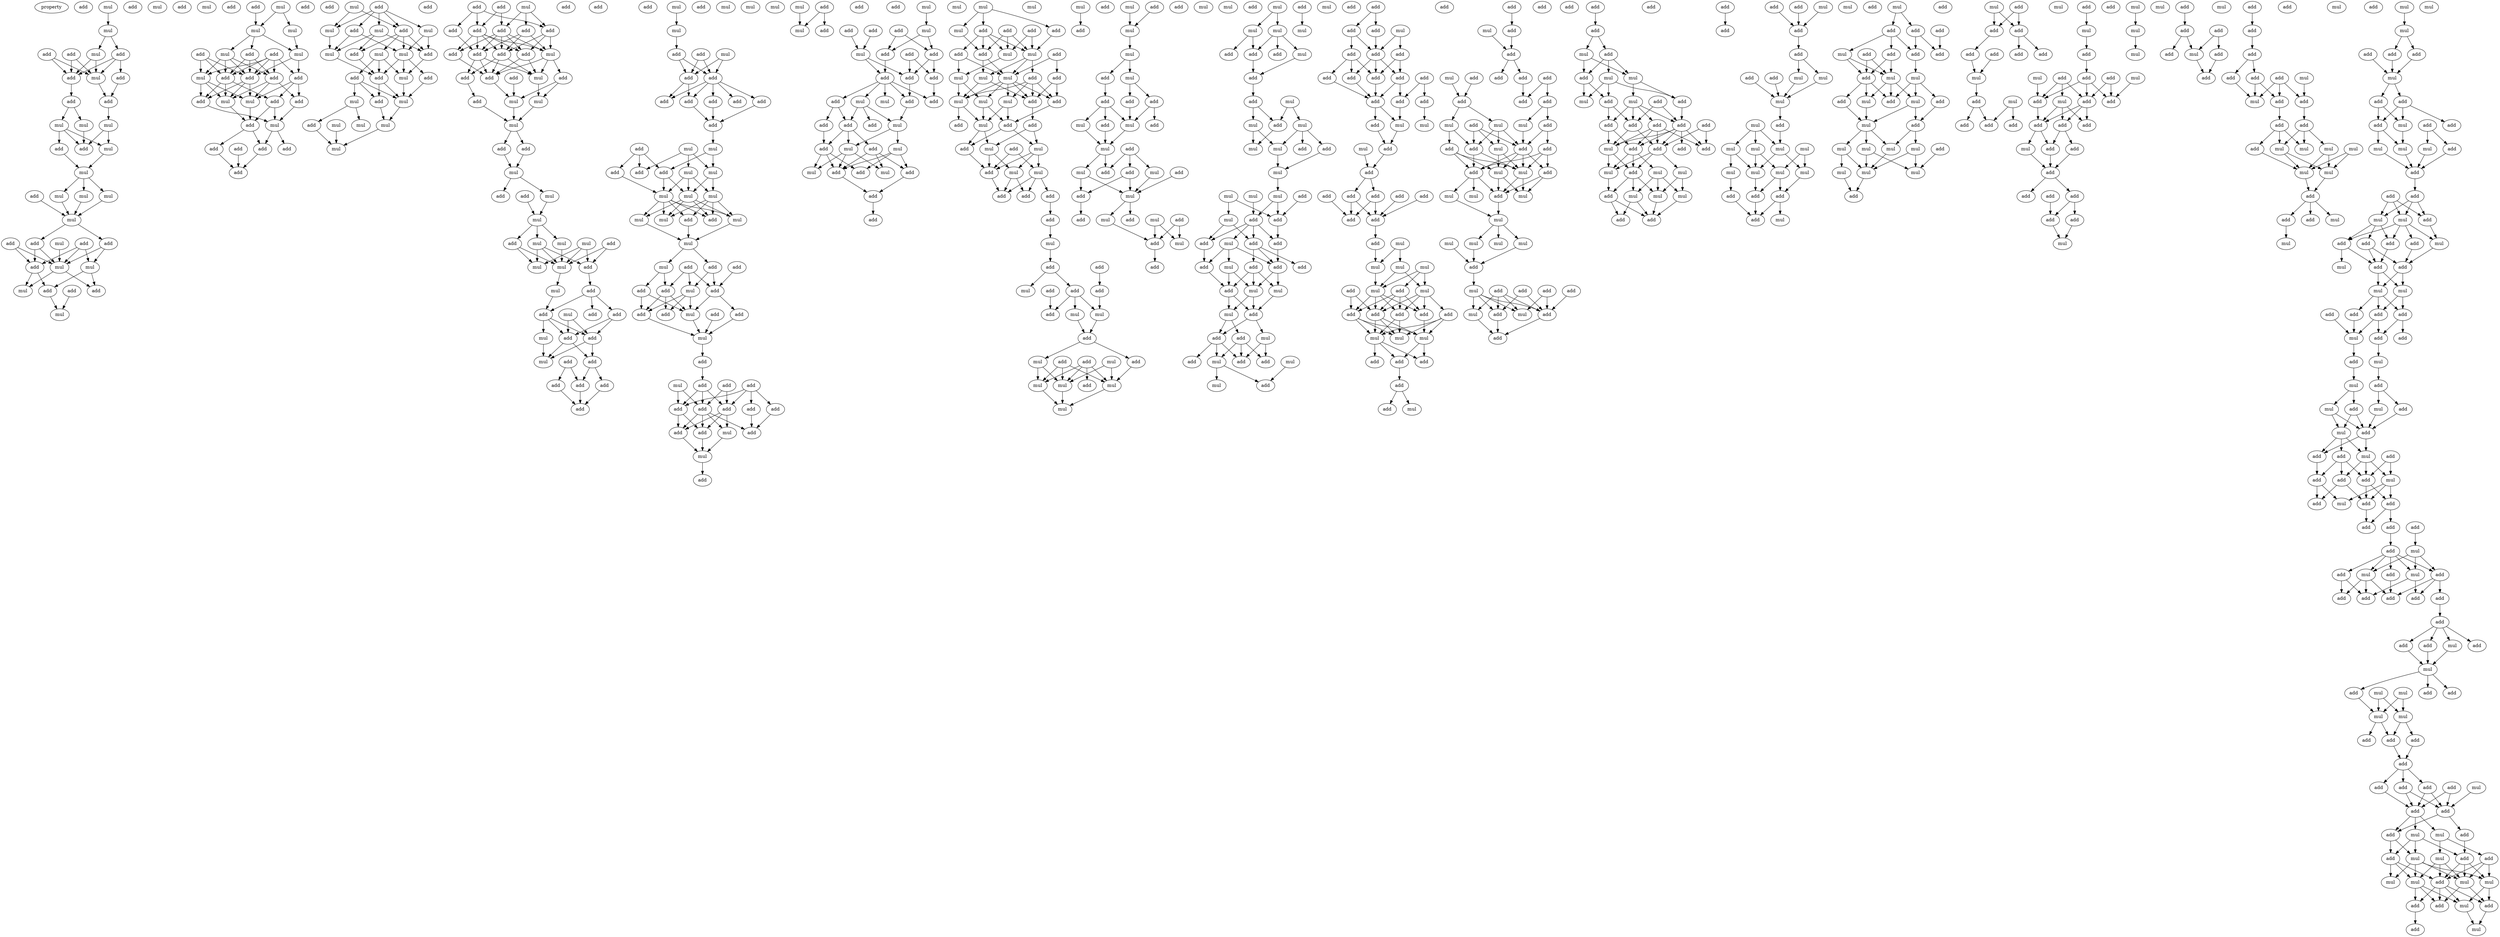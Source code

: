 digraph {
    node [fontcolor=black]
    property [mul=2,lf=1.5]
    0 [ label = add ];
    1 [ label = mul ];
    2 [ label = add ];
    3 [ label = mul ];
    4 [ label = mul ];
    5 [ label = add ];
    6 [ label = add ];
    7 [ label = add ];
    8 [ label = mul ];
    9 [ label = add ];
    10 [ label = mul ];
    11 [ label = add ];
    12 [ label = add ];
    13 [ label = add ];
    14 [ label = add ];
    15 [ label = mul ];
    16 [ label = mul ];
    17 [ label = mul ];
    18 [ label = mul ];
    19 [ label = mul ];
    20 [ label = add ];
    21 [ label = add ];
    22 [ label = add ];
    23 [ label = mul ];
    24 [ label = add ];
    25 [ label = mul ];
    26 [ label = mul ];
    27 [ label = mul ];
    28 [ label = mul ];
    29 [ label = add ];
    30 [ label = mul ];
    31 [ label = add ];
    32 [ label = add ];
    33 [ label = add ];
    34 [ label = add ];
    35 [ label = mul ];
    36 [ label = mul ];
    37 [ label = add ];
    38 [ label = add ];
    39 [ label = mul ];
    40 [ label = add ];
    41 [ label = mul ];
    42 [ label = mul ];
    43 [ label = add ];
    44 [ label = mul ];
    45 [ label = mul ];
    46 [ label = add ];
    47 [ label = add ];
    48 [ label = add ];
    49 [ label = mul ];
    50 [ label = add ];
    51 [ label = mul ];
    52 [ label = add ];
    53 [ label = mul ];
    54 [ label = add ];
    55 [ label = add ];
    56 [ label = add ];
    57 [ label = add ];
    58 [ label = mul ];
    59 [ label = add ];
    60 [ label = mul ];
    61 [ label = add ];
    62 [ label = add ];
    63 [ label = mul ];
    64 [ label = add ];
    65 [ label = add ];
    66 [ label = add ];
    67 [ label = add ];
    68 [ label = add ];
    69 [ label = add ];
    70 [ label = mul ];
    71 [ label = add ];
    72 [ label = mul ];
    73 [ label = add ];
    74 [ label = mul ];
    75 [ label = mul ];
    76 [ label = add ];
    77 [ label = mul ];
    78 [ label = mul ];
    79 [ label = add ];
    80 [ label = add ];
    81 [ label = mul ];
    82 [ label = add ];
    83 [ label = add ];
    84 [ label = mul ];
    85 [ label = add ];
    86 [ label = add ];
    87 [ label = mul ];
    88 [ label = mul ];
    89 [ label = add ];
    90 [ label = mul ];
    91 [ label = mul ];
    92 [ label = mul ];
    93 [ label = mul ];
    94 [ label = add ];
    95 [ label = add ];
    96 [ label = add ];
    97 [ label = mul ];
    98 [ label = add ];
    99 [ label = add ];
    100 [ label = add ];
    101 [ label = add ];
    102 [ label = add ];
    103 [ label = add ];
    104 [ label = add ];
    105 [ label = mul ];
    106 [ label = add ];
    107 [ label = add ];
    108 [ label = add ];
    109 [ label = mul ];
    110 [ label = add ];
    111 [ label = add ];
    112 [ label = add ];
    113 [ label = mul ];
    114 [ label = add ];
    115 [ label = mul ];
    116 [ label = mul ];
    117 [ label = add ];
    118 [ label = add ];
    119 [ label = mul ];
    120 [ label = add ];
    121 [ label = add ];
    122 [ label = add ];
    123 [ label = add ];
    124 [ label = mul ];
    125 [ label = mul ];
    126 [ label = mul ];
    127 [ label = mul ];
    128 [ label = add ];
    129 [ label = mul ];
    130 [ label = add ];
    131 [ label = add ];
    132 [ label = mul ];
    133 [ label = add ];
    134 [ label = mul ];
    135 [ label = mul ];
    136 [ label = add ];
    137 [ label = add ];
    138 [ label = add ];
    139 [ label = mul ];
    140 [ label = add ];
    141 [ label = add ];
    142 [ label = add ];
    143 [ label = mul ];
    144 [ label = mul ];
    145 [ label = add ];
    146 [ label = add ];
    147 [ label = add ];
    148 [ label = add ];
    149 [ label = add ];
    150 [ label = mul ];
    151 [ label = add ];
    152 [ label = mul ];
    153 [ label = add ];
    154 [ label = add ];
    155 [ label = mul ];
    156 [ label = add ];
    157 [ label = add ];
    158 [ label = add ];
    159 [ label = add ];
    160 [ label = add ];
    161 [ label = add ];
    162 [ label = add ];
    163 [ label = add ];
    164 [ label = mul ];
    165 [ label = add ];
    166 [ label = add ];
    167 [ label = mul ];
    168 [ label = add ];
    169 [ label = mul ];
    170 [ label = mul ];
    171 [ label = add ];
    172 [ label = add ];
    173 [ label = mul ];
    174 [ label = mul ];
    175 [ label = mul ];
    176 [ label = mul ];
    177 [ label = add ];
    178 [ label = mul ];
    179 [ label = add ];
    180 [ label = mul ];
    181 [ label = mul ];
    182 [ label = add ];
    183 [ label = mul ];
    184 [ label = mul ];
    185 [ label = add ];
    186 [ label = add ];
    187 [ label = add ];
    188 [ label = mul ];
    189 [ label = add ];
    190 [ label = add ];
    191 [ label = add ];
    192 [ label = add ];
    193 [ label = mul ];
    194 [ label = add ];
    195 [ label = add ];
    196 [ label = mul ];
    197 [ label = add ];
    198 [ label = mul ];
    199 [ label = add ];
    200 [ label = add ];
    201 [ label = add ];
    202 [ label = add ];
    203 [ label = add ];
    204 [ label = add ];
    205 [ label = add ];
    206 [ label = add ];
    207 [ label = add ];
    208 [ label = add ];
    209 [ label = mul ];
    210 [ label = mul ];
    211 [ label = add ];
    212 [ label = mul ];
    213 [ label = add ];
    214 [ label = mul ];
    215 [ label = mul ];
    216 [ label = add ];
    217 [ label = add ];
    218 [ label = add ];
    219 [ label = mul ];
    220 [ label = add ];
    221 [ label = mul ];
    222 [ label = add ];
    223 [ label = add ];
    224 [ label = mul ];
    225 [ label = add ];
    226 [ label = add ];
    227 [ label = mul ];
    228 [ label = add ];
    229 [ label = add ];
    230 [ label = add ];
    231 [ label = add ];
    232 [ label = add ];
    233 [ label = mul ];
    234 [ label = add ];
    235 [ label = add ];
    236 [ label = add ];
    237 [ label = mul ];
    238 [ label = add ];
    239 [ label = add ];
    240 [ label = mul ];
    241 [ label = add ];
    242 [ label = mul ];
    243 [ label = add ];
    244 [ label = add ];
    245 [ label = mul ];
    246 [ label = add ];
    247 [ label = mul ];
    248 [ label = add ];
    249 [ label = add ];
    250 [ label = mul ];
    251 [ label = add ];
    252 [ label = add ];
    253 [ label = mul ];
    254 [ label = mul ];
    255 [ label = add ];
    256 [ label = mul ];
    257 [ label = add ];
    258 [ label = add ];
    259 [ label = add ];
    260 [ label = mul ];
    261 [ label = mul ];
    262 [ label = add ];
    263 [ label = add ];
    264 [ label = add ];
    265 [ label = mul ];
    266 [ label = add ];
    267 [ label = mul ];
    268 [ label = mul ];
    269 [ label = add ];
    270 [ label = add ];
    271 [ label = mul ];
    272 [ label = mul ];
    273 [ label = mul ];
    274 [ label = add ];
    275 [ label = add ];
    276 [ label = add ];
    277 [ label = add ];
    278 [ label = mul ];
    279 [ label = mul ];
    280 [ label = mul ];
    281 [ label = add ];
    282 [ label = add ];
    283 [ label = mul ];
    284 [ label = mul ];
    285 [ label = add ];
    286 [ label = add ];
    287 [ label = mul ];
    288 [ label = add ];
    289 [ label = add ];
    290 [ label = add ];
    291 [ label = mul ];
    292 [ label = add ];
    293 [ label = add ];
    294 [ label = add ];
    295 [ label = add ];
    296 [ label = mul ];
    297 [ label = add ];
    298 [ label = add ];
    299 [ label = mul ];
    300 [ label = mul ];
    301 [ label = add ];
    302 [ label = add ];
    303 [ label = add ];
    304 [ label = add ];
    305 [ label = mul ];
    306 [ label = mul ];
    307 [ label = mul ];
    308 [ label = add ];
    309 [ label = mul ];
    310 [ label = mul ];
    311 [ label = mul ];
    312 [ label = mul ];
    313 [ label = add ];
    314 [ label = mul ];
    315 [ label = add ];
    316 [ label = add ];
    317 [ label = add ];
    318 [ label = mul ];
    319 [ label = mul ];
    320 [ label = mul ];
    321 [ label = add ];
    322 [ label = mul ];
    323 [ label = add ];
    324 [ label = add ];
    325 [ label = add ];
    326 [ label = add ];
    327 [ label = mul ];
    328 [ label = mul ];
    329 [ label = add ];
    330 [ label = add ];
    331 [ label = mul ];
    332 [ label = add ];
    333 [ label = mul ];
    334 [ label = mul ];
    335 [ label = add ];
    336 [ label = add ];
    337 [ label = add ];
    338 [ label = mul ];
    339 [ label = add ];
    340 [ label = add ];
    341 [ label = add ];
    342 [ label = mul ];
    343 [ label = mul ];
    344 [ label = mul ];
    345 [ label = add ];
    346 [ label = add ];
    347 [ label = mul ];
    348 [ label = add ];
    349 [ label = mul ];
    350 [ label = add ];
    351 [ label = mul ];
    352 [ label = mul ];
    353 [ label = mul ];
    354 [ label = add ];
    355 [ label = add ];
    356 [ label = mul ];
    357 [ label = mul ];
    358 [ label = add ];
    359 [ label = add ];
    360 [ label = add ];
    361 [ label = mul ];
    362 [ label = add ];
    363 [ label = mul ];
    364 [ label = mul ];
    365 [ label = add ];
    366 [ label = mul ];
    367 [ label = mul ];
    368 [ label = add ];
    369 [ label = mul ];
    370 [ label = mul ];
    371 [ label = mul ];
    372 [ label = add ];
    373 [ label = add ];
    374 [ label = mul ];
    375 [ label = add ];
    376 [ label = add ];
    377 [ label = mul ];
    378 [ label = add ];
    379 [ label = mul ];
    380 [ label = add ];
    381 [ label = add ];
    382 [ label = add ];
    383 [ label = add ];
    384 [ label = add ];
    385 [ label = mul ];
    386 [ label = add ];
    387 [ label = mul ];
    388 [ label = mul ];
    389 [ label = add ];
    390 [ label = add ];
    391 [ label = mul ];
    392 [ label = mul ];
    393 [ label = add ];
    394 [ label = add ];
    395 [ label = mul ];
    396 [ label = add ];
    397 [ label = add ];
    398 [ label = add ];
    399 [ label = mul ];
    400 [ label = add ];
    401 [ label = mul ];
    402 [ label = add ];
    403 [ label = add ];
    404 [ label = add ];
    405 [ label = mul ];
    406 [ label = add ];
    407 [ label = add ];
    408 [ label = add ];
    409 [ label = add ];
    410 [ label = add ];
    411 [ label = add ];
    412 [ label = add ];
    413 [ label = add ];
    414 [ label = add ];
    415 [ label = add ];
    416 [ label = add ];
    417 [ label = mul ];
    418 [ label = add ];
    419 [ label = mul ];
    420 [ label = mul ];
    421 [ label = add ];
    422 [ label = add ];
    423 [ label = add ];
    424 [ label = add ];
    425 [ label = add ];
    426 [ label = add ];
    427 [ label = add ];
    428 [ label = add ];
    429 [ label = add ];
    430 [ label = add ];
    431 [ label = add ];
    432 [ label = mul ];
    433 [ label = mul ];
    434 [ label = mul ];
    435 [ label = mul ];
    436 [ label = mul ];
    437 [ label = mul ];
    438 [ label = add ];
    439 [ label = add ];
    440 [ label = add ];
    441 [ label = add ];
    442 [ label = add ];
    443 [ label = add ];
    444 [ label = add ];
    445 [ label = mul ];
    446 [ label = mul ];
    447 [ label = mul ];
    448 [ label = add ];
    449 [ label = add ];
    450 [ label = add ];
    451 [ label = add ];
    452 [ label = add ];
    453 [ label = mul ];
    454 [ label = add ];
    455 [ label = mul ];
    456 [ label = add ];
    457 [ label = add ];
    458 [ label = add ];
    459 [ label = add ];
    460 [ label = mul ];
    461 [ label = add ];
    462 [ label = add ];
    463 [ label = add ];
    464 [ label = add ];
    465 [ label = add ];
    466 [ label = add ];
    467 [ label = mul ];
    468 [ label = mul ];
    469 [ label = mul ];
    470 [ label = add ];
    471 [ label = add ];
    472 [ label = mul ];
    473 [ label = add ];
    474 [ label = add ];
    475 [ label = add ];
    476 [ label = add ];
    477 [ label = mul ];
    478 [ label = mul ];
    479 [ label = add ];
    480 [ label = add ];
    481 [ label = mul ];
    482 [ label = mul ];
    483 [ label = mul ];
    484 [ label = mul ];
    485 [ label = mul ];
    486 [ label = mul ];
    487 [ label = mul ];
    488 [ label = mul ];
    489 [ label = add ];
    490 [ label = add ];
    491 [ label = add ];
    492 [ label = add ];
    493 [ label = add ];
    494 [ label = mul ];
    495 [ label = mul ];
    496 [ label = mul ];
    497 [ label = add ];
    498 [ label = add ];
    499 [ label = add ];
    500 [ label = add ];
    501 [ label = add ];
    502 [ label = add ];
    503 [ label = add ];
    504 [ label = mul ];
    505 [ label = add ];
    506 [ label = add ];
    507 [ label = add ];
    508 [ label = mul ];
    509 [ label = mul ];
    510 [ label = mul ];
    511 [ label = add ];
    512 [ label = add ];
    513 [ label = add ];
    514 [ label = mul ];
    515 [ label = add ];
    516 [ label = add ];
    517 [ label = add ];
    518 [ label = add ];
    519 [ label = add ];
    520 [ label = add ];
    521 [ label = add ];
    522 [ label = mul ];
    523 [ label = add ];
    524 [ label = add ];
    525 [ label = mul ];
    526 [ label = mul ];
    527 [ label = add ];
    528 [ label = mul ];
    529 [ label = add ];
    530 [ label = mul ];
    531 [ label = mul ];
    532 [ label = mul ];
    533 [ label = add ];
    534 [ label = add ];
    535 [ label = add ];
    536 [ label = add ];
    537 [ label = add ];
    538 [ label = mul ];
    539 [ label = add ];
    540 [ label = mul ];
    541 [ label = add ];
    542 [ label = add ];
    543 [ label = add ];
    544 [ label = add ];
    545 [ label = mul ];
    546 [ label = mul ];
    547 [ label = mul ];
    548 [ label = add ];
    549 [ label = mul ];
    550 [ label = mul ];
    551 [ label = mul ];
    552 [ label = mul ];
    553 [ label = mul ];
    554 [ label = mul ];
    555 [ label = mul ];
    556 [ label = add ];
    557 [ label = mul ];
    558 [ label = mul ];
    559 [ label = add ];
    560 [ label = add ];
    561 [ label = add ];
    562 [ label = mul ];
    563 [ label = mul ];
    564 [ label = add ];
    565 [ label = add ];
    566 [ label = add ];
    567 [ label = add ];
    568 [ label = mul ];
    569 [ label = add ];
    570 [ label = add ];
    571 [ label = add ];
    572 [ label = add ];
    573 [ label = mul ];
    574 [ label = mul ];
    575 [ label = add ];
    576 [ label = mul ];
    577 [ label = mul ];
    578 [ label = add ];
    579 [ label = add ];
    580 [ label = add ];
    581 [ label = add ];
    582 [ label = mul ];
    583 [ label = mul ];
    584 [ label = mul ];
    585 [ label = mul ];
    586 [ label = add ];
    587 [ label = mul ];
    588 [ label = mul ];
    589 [ label = mul ];
    590 [ label = mul ];
    591 [ label = add ];
    592 [ label = add ];
    593 [ label = mul ];
    594 [ label = add ];
    595 [ label = add ];
    596 [ label = add ];
    597 [ label = mul ];
    598 [ label = add ];
    599 [ label = add ];
    600 [ label = add ];
    601 [ label = add ];
    602 [ label = mul ];
    603 [ label = mul ];
    604 [ label = add ];
    605 [ label = add ];
    606 [ label = add ];
    607 [ label = add ];
    608 [ label = add ];
    609 [ label = mul ];
    610 [ label = add ];
    611 [ label = add ];
    612 [ label = add ];
    613 [ label = mul ];
    614 [ label = mul ];
    615 [ label = add ];
    616 [ label = mul ];
    617 [ label = add ];
    618 [ label = add ];
    619 [ label = add ];
    620 [ label = add ];
    621 [ label = add ];
    622 [ label = add ];
    623 [ label = mul ];
    624 [ label = add ];
    625 [ label = add ];
    626 [ label = add ];
    627 [ label = add ];
    628 [ label = add ];
    629 [ label = mul ];
    630 [ label = add ];
    631 [ label = add ];
    632 [ label = add ];
    633 [ label = add ];
    634 [ label = mul ];
    635 [ label = mul ];
    636 [ label = mul ];
    637 [ label = mul ];
    638 [ label = add ];
    639 [ label = add ];
    640 [ label = add ];
    641 [ label = mul ];
    642 [ label = add ];
    643 [ label = add ];
    644 [ label = mul ];
    645 [ label = add ];
    646 [ label = add ];
    647 [ label = add ];
    648 [ label = add ];
    649 [ label = mul ];
    650 [ label = add ];
    651 [ label = mul ];
    652 [ label = add ];
    653 [ label = add ];
    654 [ label = add ];
    655 [ label = add ];
    656 [ label = add ];
    657 [ label = mul ];
    658 [ label = add ];
    659 [ label = add ];
    660 [ label = mul ];
    661 [ label = mul ];
    662 [ label = add ];
    663 [ label = mul ];
    664 [ label = mul ];
    665 [ label = mul ];
    666 [ label = mul ];
    667 [ label = add ];
    668 [ label = add ];
    669 [ label = add ];
    670 [ label = add ];
    671 [ label = mul ];
    672 [ label = mul ];
    673 [ label = mul ];
    674 [ label = mul ];
    675 [ label = add ];
    676 [ label = add ];
    677 [ label = add ];
    678 [ label = mul ];
    679 [ label = mul ];
    680 [ label = add ];
    681 [ label = add ];
    682 [ label = add ];
    683 [ label = add ];
    684 [ label = add ];
    685 [ label = mul ];
    686 [ label = mul ];
    687 [ label = add ];
    688 [ label = mul ];
    689 [ label = mul ];
    690 [ label = add ];
    691 [ label = add ];
    692 [ label = add ];
    693 [ label = mul ];
    694 [ label = mul ];
    695 [ label = add ];
    696 [ label = add ];
    697 [ label = add ];
    698 [ label = add ];
    699 [ label = add ];
    700 [ label = mul ];
    701 [ label = add ];
    702 [ label = mul ];
    703 [ label = add ];
    704 [ label = mul ];
    705 [ label = mul ];
    706 [ label = add ];
    707 [ label = add ];
    708 [ label = add ];
    709 [ label = add ];
    710 [ label = add ];
    711 [ label = add ];
    712 [ label = mul ];
    713 [ label = mul ];
    714 [ label = add ];
    715 [ label = add ];
    716 [ label = mul ];
    717 [ label = mul ];
    718 [ label = mul ];
    719 [ label = add ];
    720 [ label = add ];
    721 [ label = add ];
    722 [ label = mul ];
    723 [ label = add ];
    724 [ label = add ];
    725 [ label = add ];
    726 [ label = mul ];
    727 [ label = add ];
    728 [ label = mul ];
    729 [ label = add ];
    730 [ label = add ];
    731 [ label = add ];
    732 [ label = add ];
    733 [ label = add ];
    734 [ label = mul ];
    735 [ label = add ];
    736 [ label = add ];
    737 [ label = add ];
    738 [ label = mul ];
    739 [ label = add ];
    740 [ label = add ];
    741 [ label = add ];
    742 [ label = mul ];
    743 [ label = mul ];
    744 [ label = add ];
    745 [ label = add ];
    746 [ label = add ];
    747 [ label = add ];
    748 [ label = add ];
    749 [ label = add ];
    750 [ label = add ];
    751 [ label = add ];
    752 [ label = add ];
    753 [ label = mul ];
    754 [ label = add ];
    755 [ label = mul ];
    756 [ label = add ];
    757 [ label = mul ];
    758 [ label = add ];
    759 [ label = mul ];
    760 [ label = add ];
    761 [ label = mul ];
    762 [ label = mul ];
    763 [ label = add ];
    764 [ label = add ];
    765 [ label = add ];
    766 [ label = add ];
    767 [ label = mul ];
    768 [ label = add ];
    769 [ label = add ];
    770 [ label = add ];
    771 [ label = add ];
    772 [ label = add ];
    773 [ label = add ];
    774 [ label = add ];
    775 [ label = mul ];
    776 [ label = mul ];
    777 [ label = add ];
    778 [ label = add ];
    779 [ label = add ];
    780 [ label = add ];
    781 [ label = mul ];
    782 [ label = mul ];
    783 [ label = mul ];
    784 [ label = mul ];
    785 [ label = add ];
    786 [ label = mul ];
    787 [ label = mul ];
    788 [ label = add ];
    789 [ label = add ];
    790 [ label = mul ];
    791 [ label = add ];
    792 [ label = add ];
    793 [ label = mul ];
    1 -> 4 [ name = 0 ];
    4 -> 7 [ name = 1 ];
    4 -> 8 [ name = 2 ];
    5 -> 10 [ name = 3 ];
    5 -> 11 [ name = 4 ];
    7 -> 10 [ name = 5 ];
    7 -> 11 [ name = 6 ];
    7 -> 12 [ name = 7 ];
    8 -> 10 [ name = 8 ];
    8 -> 11 [ name = 9 ];
    9 -> 10 [ name = 10 ];
    9 -> 11 [ name = 11 ];
    10 -> 14 [ name = 12 ];
    11 -> 13 [ name = 13 ];
    12 -> 14 [ name = 14 ];
    13 -> 15 [ name = 15 ];
    13 -> 17 [ name = 16 ];
    14 -> 16 [ name = 17 ];
    15 -> 22 [ name = 18 ];
    16 -> 19 [ name = 19 ];
    16 -> 22 [ name = 20 ];
    17 -> 19 [ name = 21 ];
    17 -> 21 [ name = 22 ];
    17 -> 22 [ name = 23 ];
    19 -> 23 [ name = 24 ];
    21 -> 23 [ name = 25 ];
    23 -> 25 [ name = 26 ];
    23 -> 26 [ name = 27 ];
    23 -> 27 [ name = 28 ];
    24 -> 28 [ name = 29 ];
    25 -> 28 [ name = 30 ];
    26 -> 28 [ name = 31 ];
    27 -> 28 [ name = 32 ];
    28 -> 32 [ name = 33 ];
    28 -> 33 [ name = 34 ];
    29 -> 34 [ name = 35 ];
    29 -> 35 [ name = 36 ];
    29 -> 36 [ name = 37 ];
    30 -> 36 [ name = 38 ];
    31 -> 34 [ name = 39 ];
    31 -> 36 [ name = 40 ];
    32 -> 35 [ name = 41 ];
    32 -> 36 [ name = 42 ];
    33 -> 34 [ name = 43 ];
    33 -> 36 [ name = 44 ];
    34 -> 39 [ name = 45 ];
    34 -> 40 [ name = 46 ];
    35 -> 38 [ name = 47 ];
    35 -> 40 [ name = 48 ];
    36 -> 38 [ name = 49 ];
    36 -> 39 [ name = 50 ];
    37 -> 41 [ name = 51 ];
    40 -> 41 [ name = 52 ];
    42 -> 44 [ name = 53 ];
    42 -> 45 [ name = 54 ];
    43 -> 45 [ name = 55 ];
    44 -> 49 [ name = 56 ];
    45 -> 47 [ name = 57 ];
    45 -> 49 [ name = 58 ];
    45 -> 51 [ name = 59 ];
    47 -> 52 [ name = 60 ];
    47 -> 54 [ name = 61 ];
    47 -> 56 [ name = 62 ];
    48 -> 53 [ name = 63 ];
    48 -> 54 [ name = 64 ];
    48 -> 56 [ name = 65 ];
    49 -> 55 [ name = 66 ];
    49 -> 56 [ name = 67 ];
    50 -> 52 [ name = 68 ];
    50 -> 53 [ name = 69 ];
    50 -> 54 [ name = 70 ];
    50 -> 55 [ name = 71 ];
    50 -> 56 [ name = 72 ];
    51 -> 52 [ name = 73 ];
    51 -> 53 [ name = 74 ];
    51 -> 54 [ name = 75 ];
    51 -> 56 [ name = 76 ];
    52 -> 58 [ name = 77 ];
    52 -> 60 [ name = 78 ];
    52 -> 61 [ name = 79 ];
    53 -> 58 [ name = 80 ];
    53 -> 59 [ name = 81 ];
    53 -> 60 [ name = 82 ];
    54 -> 57 [ name = 83 ];
    54 -> 59 [ name = 84 ];
    54 -> 60 [ name = 85 ];
    55 -> 57 [ name = 86 ];
    55 -> 58 [ name = 87 ];
    55 -> 61 [ name = 88 ];
    56 -> 58 [ name = 89 ];
    56 -> 59 [ name = 90 ];
    56 -> 60 [ name = 91 ];
    57 -> 62 [ name = 92 ];
    57 -> 63 [ name = 93 ];
    58 -> 62 [ name = 94 ];
    59 -> 63 [ name = 95 ];
    60 -> 62 [ name = 96 ];
    61 -> 63 [ name = 97 ];
    62 -> 65 [ name = 98 ];
    62 -> 67 [ name = 99 ];
    63 -> 67 [ name = 100 ];
    63 -> 68 [ name = 101 ];
    65 -> 69 [ name = 102 ];
    66 -> 69 [ name = 103 ];
    67 -> 69 [ name = 104 ];
    70 -> 72 [ name = 105 ];
    70 -> 76 [ name = 106 ];
    71 -> 72 [ name = 107 ];
    71 -> 73 [ name = 108 ];
    71 -> 74 [ name = 109 ];
    71 -> 75 [ name = 110 ];
    71 -> 76 [ name = 111 ];
    72 -> 78 [ name = 112 ];
    73 -> 78 [ name = 113 ];
    73 -> 81 [ name = 114 ];
    74 -> 78 [ name = 115 ];
    74 -> 79 [ name = 116 ];
    74 -> 80 [ name = 117 ];
    75 -> 79 [ name = 118 ];
    75 -> 81 [ name = 119 ];
    76 -> 77 [ name = 120 ];
    76 -> 79 [ name = 121 ];
    76 -> 80 [ name = 122 ];
    76 -> 81 [ name = 123 ];
    77 -> 82 [ name = 124 ];
    77 -> 84 [ name = 125 ];
    77 -> 85 [ name = 126 ];
    78 -> 82 [ name = 127 ];
    79 -> 84 [ name = 128 ];
    80 -> 82 [ name = 129 ];
    81 -> 82 [ name = 130 ];
    81 -> 83 [ name = 131 ];
    81 -> 84 [ name = 132 ];
    82 -> 86 [ name = 133 ];
    82 -> 88 [ name = 134 ];
    83 -> 88 [ name = 135 ];
    84 -> 88 [ name = 136 ];
    85 -> 86 [ name = 137 ];
    85 -> 87 [ name = 138 ];
    85 -> 88 [ name = 139 ];
    86 -> 91 [ name = 140 ];
    87 -> 89 [ name = 141 ];
    87 -> 90 [ name = 142 ];
    88 -> 91 [ name = 143 ];
    89 -> 93 [ name = 144 ];
    91 -> 93 [ name = 145 ];
    92 -> 93 [ name = 146 ];
    95 -> 99 [ name = 147 ];
    95 -> 100 [ name = 148 ];
    95 -> 101 [ name = 149 ];
    96 -> 98 [ name = 150 ];
    96 -> 100 [ name = 151 ];
    97 -> 98 [ name = 152 ];
    97 -> 99 [ name = 153 ];
    97 -> 102 [ name = 154 ];
    98 -> 103 [ name = 155 ];
    98 -> 104 [ name = 156 ];
    98 -> 105 [ name = 157 ];
    98 -> 106 [ name = 158 ];
    98 -> 107 [ name = 159 ];
    99 -> 105 [ name = 160 ];
    99 -> 106 [ name = 161 ];
    99 -> 107 [ name = 162 ];
    100 -> 103 [ name = 163 ];
    100 -> 104 [ name = 164 ];
    100 -> 105 [ name = 165 ];
    100 -> 106 [ name = 166 ];
    100 -> 107 [ name = 167 ];
    101 -> 104 [ name = 168 ];
    102 -> 104 [ name = 169 ];
    102 -> 105 [ name = 170 ];
    102 -> 107 [ name = 171 ];
    103 -> 108 [ name = 172 ];
    104 -> 108 [ name = 173 ];
    104 -> 109 [ name = 174 ];
    104 -> 112 [ name = 175 ];
    105 -> 108 [ name = 176 ];
    105 -> 109 [ name = 177 ];
    105 -> 110 [ name = 178 ];
    106 -> 108 [ name = 179 ];
    106 -> 109 [ name = 180 ];
    107 -> 108 [ name = 181 ];
    107 -> 109 [ name = 182 ];
    107 -> 112 [ name = 183 ];
    108 -> 115 [ name = 184 ];
    109 -> 113 [ name = 185 ];
    110 -> 113 [ name = 186 ];
    110 -> 115 [ name = 187 ];
    111 -> 115 [ name = 188 ];
    112 -> 114 [ name = 189 ];
    113 -> 116 [ name = 190 ];
    114 -> 116 [ name = 191 ];
    115 -> 116 [ name = 192 ];
    116 -> 117 [ name = 193 ];
    116 -> 118 [ name = 194 ];
    117 -> 119 [ name = 195 ];
    118 -> 119 [ name = 196 ];
    119 -> 122 [ name = 197 ];
    119 -> 124 [ name = 198 ];
    123 -> 125 [ name = 199 ];
    124 -> 125 [ name = 200 ];
    125 -> 126 [ name = 201 ];
    125 -> 129 [ name = 202 ];
    125 -> 130 [ name = 203 ];
    126 -> 132 [ name = 204 ];
    126 -> 133 [ name = 205 ];
    126 -> 134 [ name = 206 ];
    127 -> 132 [ name = 207 ];
    127 -> 133 [ name = 208 ];
    127 -> 134 [ name = 209 ];
    128 -> 133 [ name = 210 ];
    128 -> 134 [ name = 211 ];
    129 -> 134 [ name = 212 ];
    130 -> 132 [ name = 213 ];
    130 -> 134 [ name = 214 ];
    133 -> 136 [ name = 215 ];
    134 -> 135 [ name = 216 ];
    135 -> 140 [ name = 217 ];
    136 -> 137 [ name = 218 ];
    136 -> 138 [ name = 219 ];
    136 -> 140 [ name = 220 ];
    138 -> 141 [ name = 221 ];
    138 -> 142 [ name = 222 ];
    139 -> 141 [ name = 223 ];
    139 -> 142 [ name = 224 ];
    140 -> 141 [ name = 225 ];
    140 -> 142 [ name = 226 ];
    140 -> 143 [ name = 227 ];
    141 -> 144 [ name = 228 ];
    141 -> 145 [ name = 229 ];
    142 -> 144 [ name = 230 ];
    142 -> 145 [ name = 231 ];
    143 -> 144 [ name = 232 ];
    145 -> 148 [ name = 233 ];
    145 -> 149 [ name = 234 ];
    146 -> 147 [ name = 235 ];
    146 -> 149 [ name = 236 ];
    147 -> 151 [ name = 237 ];
    148 -> 151 [ name = 238 ];
    149 -> 151 [ name = 239 ];
    150 -> 152 [ name = 240 ];
    152 -> 153 [ name = 241 ];
    153 -> 156 [ name = 242 ];
    153 -> 157 [ name = 243 ];
    154 -> 156 [ name = 244 ];
    154 -> 157 [ name = 245 ];
    155 -> 156 [ name = 246 ];
    155 -> 157 [ name = 247 ];
    156 -> 158 [ name = 248 ];
    156 -> 159 [ name = 249 ];
    156 -> 160 [ name = 250 ];
    156 -> 161 [ name = 251 ];
    156 -> 162 [ name = 252 ];
    157 -> 158 [ name = 253 ];
    157 -> 161 [ name = 254 ];
    159 -> 163 [ name = 255 ];
    160 -> 163 [ name = 256 ];
    161 -> 163 [ name = 257 ];
    163 -> 164 [ name = 258 ];
    164 -> 170 [ name = 259 ];
    164 -> 172 [ name = 260 ];
    166 -> 168 [ name = 261 ];
    166 -> 171 [ name = 262 ];
    166 -> 172 [ name = 263 ];
    167 -> 169 [ name = 264 ];
    167 -> 170 [ name = 265 ];
    167 -> 171 [ name = 266 ];
    168 -> 174 [ name = 267 ];
    169 -> 173 [ name = 268 ];
    169 -> 174 [ name = 269 ];
    169 -> 175 [ name = 270 ];
    170 -> 173 [ name = 271 ];
    170 -> 175 [ name = 272 ];
    172 -> 173 [ name = 273 ];
    172 -> 174 [ name = 274 ];
    173 -> 176 [ name = 275 ];
    173 -> 177 [ name = 276 ];
    173 -> 178 [ name = 277 ];
    173 -> 180 [ name = 278 ];
    174 -> 176 [ name = 279 ];
    174 -> 177 [ name = 280 ];
    174 -> 178 [ name = 281 ];
    174 -> 179 [ name = 282 ];
    174 -> 180 [ name = 283 ];
    175 -> 177 [ name = 284 ];
    175 -> 178 [ name = 285 ];
    175 -> 179 [ name = 286 ];
    175 -> 180 [ name = 287 ];
    176 -> 181 [ name = 288 ];
    178 -> 181 [ name = 289 ];
    179 -> 181 [ name = 290 ];
    181 -> 183 [ name = 291 ];
    181 -> 185 [ name = 292 ];
    182 -> 190 [ name = 293 ];
    183 -> 187 [ name = 294 ];
    183 -> 189 [ name = 295 ];
    185 -> 188 [ name = 296 ];
    185 -> 190 [ name = 297 ];
    186 -> 187 [ name = 298 ];
    186 -> 188 [ name = 299 ];
    186 -> 190 [ name = 300 ];
    187 -> 191 [ name = 301 ];
    187 -> 192 [ name = 302 ];
    187 -> 193 [ name = 303 ];
    188 -> 191 [ name = 304 ];
    188 -> 192 [ name = 305 ];
    188 -> 193 [ name = 306 ];
    189 -> 191 [ name = 307 ];
    189 -> 193 [ name = 308 ];
    190 -> 193 [ name = 309 ];
    190 -> 195 [ name = 310 ];
    191 -> 196 [ name = 311 ];
    193 -> 196 [ name = 312 ];
    194 -> 196 [ name = 313 ];
    195 -> 196 [ name = 314 ];
    196 -> 197 [ name = 315 ];
    197 -> 201 [ name = 316 ];
    198 -> 202 [ name = 317 ];
    198 -> 205 [ name = 318 ];
    199 -> 202 [ name = 319 ];
    199 -> 203 [ name = 320 ];
    199 -> 204 [ name = 321 ];
    199 -> 206 [ name = 322 ];
    200 -> 205 [ name = 323 ];
    200 -> 206 [ name = 324 ];
    201 -> 202 [ name = 325 ];
    201 -> 205 [ name = 326 ];
    201 -> 206 [ name = 327 ];
    202 -> 207 [ name = 328 ];
    202 -> 208 [ name = 329 ];
    203 -> 211 [ name = 330 ];
    204 -> 211 [ name = 331 ];
    205 -> 207 [ name = 332 ];
    205 -> 208 [ name = 333 ];
    205 -> 210 [ name = 334 ];
    205 -> 211 [ name = 335 ];
    206 -> 207 [ name = 336 ];
    206 -> 208 [ name = 337 ];
    206 -> 210 [ name = 338 ];
    207 -> 212 [ name = 339 ];
    208 -> 212 [ name = 340 ];
    210 -> 212 [ name = 341 ];
    212 -> 213 [ name = 342 ];
    215 -> 219 [ name = 343 ];
    217 -> 219 [ name = 344 ];
    217 -> 220 [ name = 345 ];
    221 -> 224 [ name = 346 ];
    222 -> 227 [ name = 347 ];
    223 -> 228 [ name = 348 ];
    223 -> 229 [ name = 349 ];
    224 -> 228 [ name = 350 ];
    224 -> 229 [ name = 351 ];
    225 -> 227 [ name = 352 ];
    226 -> 230 [ name = 353 ];
    226 -> 232 [ name = 354 ];
    227 -> 230 [ name = 355 ];
    227 -> 231 [ name = 356 ];
    228 -> 231 [ name = 357 ];
    229 -> 230 [ name = 358 ];
    229 -> 232 [ name = 359 ];
    230 -> 236 [ name = 360 ];
    231 -> 233 [ name = 361 ];
    231 -> 234 [ name = 362 ];
    231 -> 235 [ name = 363 ];
    231 -> 236 [ name = 364 ];
    231 -> 237 [ name = 365 ];
    232 -> 235 [ name = 366 ];
    234 -> 238 [ name = 367 ];
    234 -> 239 [ name = 368 ];
    236 -> 240 [ name = 369 ];
    237 -> 239 [ name = 370 ];
    237 -> 240 [ name = 371 ];
    237 -> 241 [ name = 372 ];
    238 -> 244 [ name = 373 ];
    239 -> 242 [ name = 374 ];
    239 -> 243 [ name = 375 ];
    239 -> 244 [ name = 376 ];
    240 -> 242 [ name = 377 ];
    240 -> 245 [ name = 378 ];
    242 -> 247 [ name = 379 ];
    242 -> 248 [ name = 380 ];
    242 -> 250 [ name = 381 ];
    243 -> 247 [ name = 382 ];
    243 -> 248 [ name = 383 ];
    243 -> 249 [ name = 384 ];
    244 -> 246 [ name = 385 ];
    244 -> 248 [ name = 386 ];
    244 -> 250 [ name = 387 ];
    245 -> 246 [ name = 388 ];
    245 -> 248 [ name = 389 ];
    245 -> 249 [ name = 390 ];
    248 -> 251 [ name = 391 ];
    249 -> 251 [ name = 392 ];
    251 -> 252 [ name = 393 ];
    254 -> 256 [ name = 394 ];
    254 -> 257 [ name = 395 ];
    254 -> 259 [ name = 396 ];
    255 -> 260 [ name = 397 ];
    255 -> 261 [ name = 398 ];
    256 -> 262 [ name = 399 ];
    257 -> 260 [ name = 400 ];
    257 -> 261 [ name = 401 ];
    257 -> 262 [ name = 402 ];
    257 -> 263 [ name = 403 ];
    258 -> 260 [ name = 404 ];
    258 -> 261 [ name = 405 ];
    258 -> 262 [ name = 406 ];
    259 -> 261 [ name = 407 ];
    260 -> 265 [ name = 408 ];
    261 -> 267 [ name = 409 ];
    261 -> 268 [ name = 410 ];
    261 -> 269 [ name = 411 ];
    262 -> 267 [ name = 412 ];
    262 -> 268 [ name = 413 ];
    263 -> 265 [ name = 414 ];
    263 -> 268 [ name = 415 ];
    264 -> 266 [ name = 416 ];
    264 -> 268 [ name = 417 ];
    265 -> 272 [ name = 418 ];
    265 -> 273 [ name = 419 ];
    266 -> 270 [ name = 420 ];
    266 -> 274 [ name = 421 ];
    267 -> 270 [ name = 422 ];
    267 -> 273 [ name = 423 ];
    268 -> 270 [ name = 424 ];
    268 -> 271 [ name = 425 ];
    268 -> 272 [ name = 426 ];
    268 -> 273 [ name = 427 ];
    268 -> 274 [ name = 428 ];
    269 -> 270 [ name = 429 ];
    269 -> 271 [ name = 430 ];
    269 -> 273 [ name = 431 ];
    269 -> 274 [ name = 432 ];
    270 -> 275 [ name = 433 ];
    271 -> 277 [ name = 434 ];
    271 -> 278 [ name = 435 ];
    272 -> 277 [ name = 436 ];
    272 -> 278 [ name = 437 ];
    273 -> 276 [ name = 438 ];
    273 -> 278 [ name = 439 ];
    274 -> 277 [ name = 440 ];
    275 -> 279 [ name = 441 ];
    275 -> 280 [ name = 442 ];
    277 -> 280 [ name = 443 ];
    277 -> 282 [ name = 444 ];
    278 -> 279 [ name = 445 ];
    278 -> 282 [ name = 446 ];
    279 -> 283 [ name = 447 ];
    279 -> 285 [ name = 448 ];
    280 -> 283 [ name = 449 ];
    280 -> 284 [ name = 450 ];
    280 -> 285 [ name = 451 ];
    281 -> 284 [ name = 452 ];
    281 -> 285 [ name = 453 ];
    282 -> 285 [ name = 454 ];
    283 -> 288 [ name = 455 ];
    283 -> 289 [ name = 456 ];
    284 -> 286 [ name = 457 ];
    284 -> 288 [ name = 458 ];
    284 -> 289 [ name = 459 ];
    285 -> 289 [ name = 460 ];
    286 -> 290 [ name = 461 ];
    290 -> 291 [ name = 462 ];
    291 -> 292 [ name = 463 ];
    292 -> 296 [ name = 464 ];
    292 -> 297 [ name = 465 ];
    293 -> 295 [ name = 466 ];
    294 -> 298 [ name = 467 ];
    295 -> 300 [ name = 468 ];
    297 -> 298 [ name = 469 ];
    297 -> 299 [ name = 470 ];
    297 -> 300 [ name = 471 ];
    299 -> 301 [ name = 472 ];
    300 -> 301 [ name = 473 ];
    301 -> 304 [ name = 474 ];
    301 -> 305 [ name = 475 ];
    302 -> 307 [ name = 476 ];
    302 -> 308 [ name = 477 ];
    302 -> 309 [ name = 478 ];
    302 -> 310 [ name = 479 ];
    303 -> 307 [ name = 480 ];
    303 -> 309 [ name = 481 ];
    303 -> 310 [ name = 482 ];
    304 -> 307 [ name = 483 ];
    305 -> 309 [ name = 484 ];
    305 -> 310 [ name = 485 ];
    306 -> 307 [ name = 486 ];
    306 -> 309 [ name = 487 ];
    307 -> 311 [ name = 488 ];
    309 -> 311 [ name = 489 ];
    310 -> 311 [ name = 490 ];
    312 -> 316 [ name = 491 ];
    314 -> 318 [ name = 492 ];
    317 -> 318 [ name = 493 ];
    318 -> 319 [ name = 494 ];
    319 -> 321 [ name = 495 ];
    319 -> 322 [ name = 496 ];
    321 -> 323 [ name = 497 ];
    322 -> 324 [ name = 498 ];
    322 -> 325 [ name = 499 ];
    323 -> 326 [ name = 500 ];
    323 -> 327 [ name = 501 ];
    323 -> 328 [ name = 502 ];
    324 -> 327 [ name = 503 ];
    325 -> 327 [ name = 504 ];
    325 -> 329 [ name = 505 ];
    326 -> 331 [ name = 506 ];
    327 -> 331 [ name = 507 ];
    328 -> 331 [ name = 508 ];
    330 -> 332 [ name = 509 ];
    330 -> 334 [ name = 510 ];
    330 -> 335 [ name = 511 ];
    331 -> 333 [ name = 512 ];
    331 -> 335 [ name = 513 ];
    332 -> 337 [ name = 514 ];
    332 -> 338 [ name = 515 ];
    333 -> 337 [ name = 516 ];
    333 -> 338 [ name = 517 ];
    334 -> 338 [ name = 518 ];
    336 -> 338 [ name = 519 ];
    337 -> 340 [ name = 520 ];
    338 -> 339 [ name = 521 ];
    338 -> 343 [ name = 522 ];
    341 -> 344 [ name = 523 ];
    341 -> 345 [ name = 524 ];
    342 -> 344 [ name = 525 ];
    342 -> 345 [ name = 526 ];
    343 -> 345 [ name = 527 ];
    345 -> 346 [ name = 528 ];
    349 -> 352 [ name = 529 ];
    349 -> 353 [ name = 530 ];
    350 -> 357 [ name = 531 ];
    352 -> 354 [ name = 532 ];
    352 -> 358 [ name = 533 ];
    353 -> 354 [ name = 534 ];
    353 -> 355 [ name = 535 ];
    353 -> 356 [ name = 536 ];
    354 -> 359 [ name = 537 ];
    356 -> 359 [ name = 538 ];
    359 -> 360 [ name = 539 ];
    360 -> 362 [ name = 540 ];
    360 -> 364 [ name = 541 ];
    361 -> 362 [ name = 542 ];
    361 -> 363 [ name = 543 ];
    362 -> 367 [ name = 544 ];
    363 -> 365 [ name = 545 ];
    363 -> 366 [ name = 546 ];
    363 -> 368 [ name = 547 ];
    364 -> 366 [ name = 548 ];
    364 -> 367 [ name = 549 ];
    366 -> 369 [ name = 550 ];
    368 -> 369 [ name = 551 ];
    369 -> 371 [ name = 552 ];
    370 -> 376 [ name = 553 ];
    370 -> 377 [ name = 554 ];
    371 -> 375 [ name = 555 ];
    371 -> 376 [ name = 556 ];
    373 -> 376 [ name = 557 ];
    374 -> 375 [ name = 558 ];
    375 -> 378 [ name = 559 ];
    375 -> 379 [ name = 560 ];
    375 -> 380 [ name = 561 ];
    375 -> 381 [ name = 562 ];
    376 -> 380 [ name = 563 ];
    377 -> 378 [ name = 564 ];
    377 -> 381 [ name = 565 ];
    378 -> 382 [ name = 566 ];
    379 -> 382 [ name = 567 ];
    379 -> 384 [ name = 568 ];
    379 -> 385 [ name = 569 ];
    380 -> 384 [ name = 570 ];
    381 -> 383 [ name = 571 ];
    381 -> 384 [ name = 572 ];
    381 -> 386 [ name = 573 ];
    382 -> 389 [ name = 574 ];
    384 -> 387 [ name = 575 ];
    384 -> 388 [ name = 576 ];
    385 -> 388 [ name = 577 ];
    385 -> 389 [ name = 578 ];
    386 -> 387 [ name = 579 ];
    386 -> 388 [ name = 580 ];
    386 -> 389 [ name = 581 ];
    387 -> 390 [ name = 582 ];
    388 -> 390 [ name = 583 ];
    388 -> 391 [ name = 584 ];
    389 -> 390 [ name = 585 ];
    389 -> 391 [ name = 586 ];
    390 -> 392 [ name = 587 ];
    390 -> 393 [ name = 588 ];
    391 -> 393 [ name = 589 ];
    391 -> 394 [ name = 590 ];
    392 -> 397 [ name = 591 ];
    392 -> 398 [ name = 592 ];
    393 -> 395 [ name = 593 ];
    393 -> 396 [ name = 594 ];
    393 -> 397 [ name = 595 ];
    394 -> 395 [ name = 596 ];
    394 -> 397 [ name = 597 ];
    394 -> 398 [ name = 598 ];
    395 -> 400 [ name = 599 ];
    395 -> 401 [ name = 600 ];
    399 -> 400 [ name = 601 ];
    402 -> 403 [ name = 602 ];
    402 -> 404 [ name = 603 ];
    403 -> 407 [ name = 604 ];
    404 -> 406 [ name = 605 ];
    404 -> 407 [ name = 606 ];
    405 -> 407 [ name = 607 ];
    405 -> 408 [ name = 608 ];
    406 -> 410 [ name = 609 ];
    406 -> 411 [ name = 610 ];
    406 -> 413 [ name = 611 ];
    407 -> 410 [ name = 612 ];
    407 -> 411 [ name = 613 ];
    407 -> 412 [ name = 614 ];
    408 -> 410 [ name = 615 ];
    408 -> 412 [ name = 616 ];
    409 -> 414 [ name = 617 ];
    409 -> 416 [ name = 618 ];
    410 -> 415 [ name = 619 ];
    411 -> 415 [ name = 620 ];
    412 -> 415 [ name = 621 ];
    412 -> 416 [ name = 622 ];
    413 -> 415 [ name = 623 ];
    414 -> 419 [ name = 624 ];
    415 -> 417 [ name = 625 ];
    415 -> 418 [ name = 626 ];
    416 -> 417 [ name = 627 ];
    417 -> 421 [ name = 628 ];
    418 -> 421 [ name = 629 ];
    420 -> 423 [ name = 630 ];
    421 -> 423 [ name = 631 ];
    423 -> 425 [ name = 632 ];
    423 -> 427 [ name = 633 ];
    424 -> 429 [ name = 634 ];
    425 -> 429 [ name = 635 ];
    425 -> 430 [ name = 636 ];
    426 -> 430 [ name = 637 ];
    427 -> 429 [ name = 638 ];
    427 -> 430 [ name = 639 ];
    428 -> 430 [ name = 640 ];
    430 -> 431 [ name = 641 ];
    431 -> 433 [ name = 642 ];
    432 -> 433 [ name = 643 ];
    432 -> 434 [ name = 644 ];
    433 -> 436 [ name = 645 ];
    434 -> 436 [ name = 646 ];
    434 -> 437 [ name = 647 ];
    435 -> 436 [ name = 648 ];
    435 -> 437 [ name = 649 ];
    435 -> 438 [ name = 650 ];
    436 -> 440 [ name = 651 ];
    436 -> 441 [ name = 652 ];
    436 -> 442 [ name = 653 ];
    436 -> 444 [ name = 654 ];
    437 -> 440 [ name = 655 ];
    437 -> 441 [ name = 656 ];
    437 -> 443 [ name = 657 ];
    437 -> 444 [ name = 658 ];
    438 -> 440 [ name = 659 ];
    438 -> 441 [ name = 660 ];
    438 -> 442 [ name = 661 ];
    438 -> 444 [ name = 662 ];
    439 -> 441 [ name = 663 ];
    439 -> 442 [ name = 664 ];
    440 -> 445 [ name = 665 ];
    440 -> 447 [ name = 666 ];
    441 -> 445 [ name = 667 ];
    441 -> 446 [ name = 668 ];
    441 -> 447 [ name = 669 ];
    442 -> 445 [ name = 670 ];
    442 -> 446 [ name = 671 ];
    442 -> 447 [ name = 672 ];
    443 -> 445 [ name = 673 ];
    443 -> 446 [ name = 674 ];
    443 -> 447 [ name = 675 ];
    444 -> 446 [ name = 676 ];
    446 -> 448 [ name = 677 ];
    446 -> 450 [ name = 678 ];
    447 -> 448 [ name = 679 ];
    447 -> 449 [ name = 680 ];
    447 -> 450 [ name = 681 ];
    450 -> 451 [ name = 682 ];
    451 -> 452 [ name = 683 ];
    451 -> 453 [ name = 684 ];
    454 -> 456 [ name = 685 ];
    455 -> 457 [ name = 686 ];
    456 -> 457 [ name = 687 ];
    457 -> 458 [ name = 688 ];
    457 -> 461 [ name = 689 ];
    458 -> 463 [ name = 690 ];
    459 -> 463 [ name = 691 ];
    459 -> 465 [ name = 692 ];
    460 -> 464 [ name = 693 ];
    462 -> 464 [ name = 694 ];
    464 -> 468 [ name = 695 ];
    464 -> 469 [ name = 696 ];
    465 -> 467 [ name = 697 ];
    465 -> 470 [ name = 698 ];
    466 -> 472 [ name = 699 ];
    466 -> 474 [ name = 700 ];
    466 -> 475 [ name = 701 ];
    467 -> 475 [ name = 702 ];
    468 -> 471 [ name = 703 ];
    468 -> 474 [ name = 704 ];
    469 -> 472 [ name = 705 ];
    469 -> 474 [ name = 706 ];
    469 -> 475 [ name = 707 ];
    470 -> 473 [ name = 708 ];
    470 -> 475 [ name = 709 ];
    471 -> 476 [ name = 710 ];
    471 -> 477 [ name = 711 ];
    471 -> 478 [ name = 712 ];
    472 -> 477 [ name = 713 ];
    472 -> 478 [ name = 714 ];
    473 -> 476 [ name = 715 ];
    473 -> 478 [ name = 716 ];
    473 -> 479 [ name = 717 ];
    474 -> 476 [ name = 718 ];
    474 -> 478 [ name = 719 ];
    475 -> 476 [ name = 720 ];
    475 -> 477 [ name = 721 ];
    475 -> 478 [ name = 722 ];
    475 -> 479 [ name = 723 ];
    476 -> 480 [ name = 724 ];
    476 -> 482 [ name = 725 ];
    476 -> 483 [ name = 726 ];
    477 -> 480 [ name = 727 ];
    477 -> 481 [ name = 728 ];
    478 -> 480 [ name = 729 ];
    478 -> 481 [ name = 730 ];
    479 -> 480 [ name = 731 ];
    479 -> 481 [ name = 732 ];
    480 -> 484 [ name = 733 ];
    482 -> 484 [ name = 734 ];
    484 -> 485 [ name = 735 ];
    484 -> 486 [ name = 736 ];
    484 -> 488 [ name = 737 ];
    486 -> 489 [ name = 738 ];
    487 -> 489 [ name = 739 ];
    488 -> 489 [ name = 740 ];
    489 -> 494 [ name = 741 ];
    490 -> 497 [ name = 742 ];
    490 -> 498 [ name = 743 ];
    491 -> 497 [ name = 744 ];
    492 -> 495 [ name = 745 ];
    492 -> 496 [ name = 746 ];
    492 -> 497 [ name = 747 ];
    492 -> 498 [ name = 748 ];
    493 -> 495 [ name = 749 ];
    493 -> 497 [ name = 750 ];
    494 -> 495 [ name = 751 ];
    494 -> 496 [ name = 752 ];
    494 -> 497 [ name = 753 ];
    494 -> 498 [ name = 754 ];
    496 -> 499 [ name = 755 ];
    497 -> 499 [ name = 756 ];
    498 -> 499 [ name = 757 ];
    502 -> 503 [ name = 758 ];
    503 -> 504 [ name = 759 ];
    503 -> 506 [ name = 760 ];
    504 -> 507 [ name = 761 ];
    504 -> 508 [ name = 762 ];
    506 -> 507 [ name = 763 ];
    506 -> 508 [ name = 764 ];
    506 -> 509 [ name = 765 ];
    507 -> 510 [ name = 766 ];
    507 -> 511 [ name = 767 ];
    508 -> 512 [ name = 768 ];
    508 -> 514 [ name = 769 ];
    509 -> 510 [ name = 770 ];
    509 -> 511 [ name = 771 ];
    509 -> 512 [ name = 772 ];
    511 -> 515 [ name = 773 ];
    511 -> 517 [ name = 774 ];
    512 -> 518 [ name = 775 ];
    513 -> 517 [ name = 776 ];
    513 -> 518 [ name = 777 ];
    514 -> 515 [ name = 778 ];
    514 -> 516 [ name = 779 ];
    514 -> 517 [ name = 780 ];
    514 -> 518 [ name = 781 ];
    515 -> 522 [ name = 782 ];
    515 -> 523 [ name = 783 ];
    516 -> 521 [ name = 784 ];
    516 -> 522 [ name = 785 ];
    516 -> 523 [ name = 786 ];
    516 -> 524 [ name = 787 ];
    517 -> 521 [ name = 788 ];
    517 -> 522 [ name = 789 ];
    518 -> 520 [ name = 790 ];
    518 -> 521 [ name = 791 ];
    518 -> 522 [ name = 792 ];
    518 -> 523 [ name = 793 ];
    518 -> 524 [ name = 794 ];
    519 -> 521 [ name = 795 ];
    519 -> 524 [ name = 796 ];
    521 -> 525 [ name = 797 ];
    521 -> 526 [ name = 798 ];
    521 -> 527 [ name = 799 ];
    522 -> 526 [ name = 800 ];
    522 -> 527 [ name = 801 ];
    523 -> 526 [ name = 802 ];
    523 -> 527 [ name = 803 ];
    523 -> 528 [ name = 804 ];
    525 -> 531 [ name = 805 ];
    525 -> 532 [ name = 806 ];
    526 -> 529 [ name = 807 ];
    527 -> 529 [ name = 808 ];
    527 -> 530 [ name = 809 ];
    527 -> 531 [ name = 810 ];
    528 -> 530 [ name = 811 ];
    528 -> 531 [ name = 812 ];
    528 -> 532 [ name = 813 ];
    529 -> 533 [ name = 814 ];
    529 -> 534 [ name = 815 ];
    530 -> 533 [ name = 816 ];
    530 -> 534 [ name = 817 ];
    531 -> 534 [ name = 818 ];
    532 -> 534 [ name = 819 ];
    535 -> 537 [ name = 820 ];
    536 -> 541 [ name = 821 ];
    539 -> 541 [ name = 822 ];
    540 -> 541 [ name = 823 ];
    541 -> 542 [ name = 824 ];
    542 -> 545 [ name = 825 ];
    542 -> 546 [ name = 826 ];
    543 -> 547 [ name = 827 ];
    544 -> 547 [ name = 828 ];
    545 -> 547 [ name = 829 ];
    546 -> 547 [ name = 830 ];
    547 -> 548 [ name = 831 ];
    548 -> 552 [ name = 832 ];
    549 -> 550 [ name = 833 ];
    549 -> 551 [ name = 834 ];
    549 -> 552 [ name = 835 ];
    550 -> 554 [ name = 836 ];
    550 -> 557 [ name = 837 ];
    551 -> 554 [ name = 838 ];
    551 -> 555 [ name = 839 ];
    552 -> 554 [ name = 840 ];
    552 -> 558 [ name = 841 ];
    553 -> 557 [ name = 842 ];
    553 -> 558 [ name = 843 ];
    554 -> 561 [ name = 844 ];
    555 -> 559 [ name = 845 ];
    557 -> 560 [ name = 846 ];
    557 -> 561 [ name = 847 ];
    558 -> 560 [ name = 848 ];
    559 -> 564 [ name = 849 ];
    560 -> 562 [ name = 850 ];
    560 -> 564 [ name = 851 ];
    561 -> 564 [ name = 852 ];
    563 -> 566 [ name = 853 ];
    563 -> 567 [ name = 854 ];
    565 -> 571 [ name = 855 ];
    566 -> 568 [ name = 856 ];
    566 -> 569 [ name = 857 ];
    566 -> 570 [ name = 858 ];
    567 -> 569 [ name = 859 ];
    567 -> 571 [ name = 860 ];
    568 -> 573 [ name = 861 ];
    568 -> 575 [ name = 862 ];
    569 -> 574 [ name = 863 ];
    570 -> 573 [ name = 864 ];
    570 -> 575 [ name = 865 ];
    572 -> 573 [ name = 866 ];
    572 -> 575 [ name = 867 ];
    573 -> 576 [ name = 868 ];
    573 -> 577 [ name = 869 ];
    573 -> 580 [ name = 870 ];
    574 -> 577 [ name = 871 ];
    574 -> 578 [ name = 872 ];
    574 -> 580 [ name = 873 ];
    575 -> 576 [ name = 874 ];
    575 -> 579 [ name = 875 ];
    575 -> 580 [ name = 876 ];
    576 -> 582 [ name = 877 ];
    577 -> 581 [ name = 878 ];
    577 -> 582 [ name = 879 ];
    578 -> 581 [ name = 880 ];
    579 -> 582 [ name = 881 ];
    581 -> 583 [ name = 882 ];
    581 -> 584 [ name = 883 ];
    582 -> 583 [ name = 884 ];
    582 -> 585 [ name = 885 ];
    582 -> 587 [ name = 886 ];
    583 -> 590 [ name = 887 ];
    584 -> 589 [ name = 888 ];
    584 -> 590 [ name = 889 ];
    585 -> 588 [ name = 890 ];
    585 -> 590 [ name = 891 ];
    586 -> 589 [ name = 892 ];
    587 -> 589 [ name = 893 ];
    587 -> 590 [ name = 894 ];
    588 -> 591 [ name = 895 ];
    590 -> 591 [ name = 896 ];
    593 -> 595 [ name = 897 ];
    593 -> 596 [ name = 898 ];
    594 -> 595 [ name = 899 ];
    594 -> 596 [ name = 900 ];
    595 -> 598 [ name = 901 ];
    596 -> 599 [ name = 902 ];
    596 -> 600 [ name = 903 ];
    598 -> 602 [ name = 904 ];
    601 -> 602 [ name = 905 ];
    602 -> 605 [ name = 906 ];
    603 -> 607 [ name = 907 ];
    603 -> 608 [ name = 908 ];
    604 -> 609 [ name = 909 ];
    605 -> 606 [ name = 910 ];
    605 -> 608 [ name = 911 ];
    609 -> 610 [ name = 912 ];
    610 -> 611 [ name = 913 ];
    611 -> 617 [ name = 914 ];
    611 -> 618 [ name = 915 ];
    611 -> 619 [ name = 916 ];
    612 -> 617 [ name = 917 ];
    612 -> 618 [ name = 918 ];
    613 -> 619 [ name = 919 ];
    614 -> 618 [ name = 920 ];
    615 -> 616 [ name = 921 ];
    615 -> 617 [ name = 922 ];
    615 -> 619 [ name = 923 ];
    616 -> 620 [ name = 924 ];
    616 -> 621 [ name = 925 ];
    616 -> 622 [ name = 926 ];
    617 -> 620 [ name = 927 ];
    617 -> 621 [ name = 928 ];
    617 -> 622 [ name = 929 ];
    619 -> 620 [ name = 930 ];
    620 -> 623 [ name = 931 ];
    620 -> 625 [ name = 932 ];
    622 -> 625 [ name = 933 ];
    622 -> 626 [ name = 934 ];
    623 -> 627 [ name = 935 ];
    625 -> 627 [ name = 936 ];
    626 -> 627 [ name = 937 ];
    627 -> 628 [ name = 938 ];
    627 -> 631 [ name = 939 ];
    628 -> 632 [ name = 940 ];
    628 -> 633 [ name = 941 ];
    629 -> 634 [ name = 942 ];
    630 -> 633 [ name = 943 ];
    632 -> 636 [ name = 944 ];
    633 -> 636 [ name = 945 ];
    634 -> 637 [ name = 946 ];
    638 -> 639 [ name = 947 ];
    639 -> 642 [ name = 948 ];
    639 -> 644 [ name = 949 ];
    640 -> 643 [ name = 950 ];
    640 -> 644 [ name = 951 ];
    643 -> 645 [ name = 952 ];
    644 -> 645 [ name = 953 ];
    646 -> 647 [ name = 954 ];
    647 -> 650 [ name = 955 ];
    650 -> 652 [ name = 956 ];
    650 -> 653 [ name = 957 ];
    651 -> 655 [ name = 958 ];
    652 -> 656 [ name = 959 ];
    652 -> 657 [ name = 960 ];
    653 -> 657 [ name = 961 ];
    654 -> 655 [ name = 962 ];
    654 -> 656 [ name = 963 ];
    654 -> 657 [ name = 964 ];
    655 -> 659 [ name = 965 ];
    656 -> 658 [ name = 966 ];
    658 -> 661 [ name = 967 ];
    658 -> 662 [ name = 968 ];
    658 -> 664 [ name = 969 ];
    659 -> 660 [ name = 970 ];
    659 -> 661 [ name = 971 ];
    659 -> 664 [ name = 972 ];
    660 -> 665 [ name = 973 ];
    660 -> 666 [ name = 974 ];
    662 -> 666 [ name = 975 ];
    663 -> 665 [ name = 976 ];
    663 -> 666 [ name = 977 ];
    664 -> 665 [ name = 978 ];
    664 -> 666 [ name = 979 ];
    665 -> 667 [ name = 980 ];
    666 -> 667 [ name = 981 ];
    667 -> 668 [ name = 982 ];
    667 -> 670 [ name = 983 ];
    667 -> 671 [ name = 984 ];
    668 -> 672 [ name = 985 ];
    673 -> 674 [ name = 986 ];
    674 -> 676 [ name = 987 ];
    674 -> 677 [ name = 988 ];
    675 -> 678 [ name = 989 ];
    676 -> 678 [ name = 990 ];
    677 -> 678 [ name = 991 ];
    678 -> 680 [ name = 992 ];
    678 -> 681 [ name = 993 ];
    680 -> 682 [ name = 994 ];
    680 -> 685 [ name = 995 ];
    681 -> 682 [ name = 996 ];
    681 -> 683 [ name = 997 ];
    681 -> 685 [ name = 998 ];
    682 -> 686 [ name = 999 ];
    682 -> 689 [ name = 1000 ];
    684 -> 687 [ name = 1001 ];
    684 -> 688 [ name = 1002 ];
    685 -> 689 [ name = 1003 ];
    686 -> 690 [ name = 1004 ];
    687 -> 690 [ name = 1005 ];
    688 -> 690 [ name = 1006 ];
    689 -> 690 [ name = 1007 ];
    690 -> 692 [ name = 1008 ];
    691 -> 693 [ name = 1009 ];
    691 -> 694 [ name = 1010 ];
    691 -> 695 [ name = 1011 ];
    692 -> 693 [ name = 1012 ];
    692 -> 694 [ name = 1013 ];
    692 -> 695 [ name = 1014 ];
    693 -> 696 [ name = 1015 ];
    693 -> 697 [ name = 1016 ];
    693 -> 699 [ name = 1017 ];
    693 -> 700 [ name = 1018 ];
    694 -> 696 [ name = 1019 ];
    694 -> 698 [ name = 1020 ];
    694 -> 699 [ name = 1021 ];
    695 -> 700 [ name = 1022 ];
    696 -> 703 [ name = 1023 ];
    697 -> 701 [ name = 1024 ];
    698 -> 701 [ name = 1025 ];
    698 -> 703 [ name = 1026 ];
    699 -> 702 [ name = 1027 ];
    699 -> 703 [ name = 1028 ];
    700 -> 701 [ name = 1029 ];
    701 -> 704 [ name = 1030 ];
    701 -> 705 [ name = 1031 ];
    703 -> 704 [ name = 1032 ];
    703 -> 705 [ name = 1033 ];
    704 -> 707 [ name = 1034 ];
    704 -> 708 [ name = 1035 ];
    704 -> 709 [ name = 1036 ];
    705 -> 708 [ name = 1037 ];
    705 -> 709 [ name = 1038 ];
    706 -> 712 [ name = 1039 ];
    707 -> 712 [ name = 1040 ];
    708 -> 710 [ name = 1041 ];
    708 -> 712 [ name = 1042 ];
    709 -> 710 [ name = 1043 ];
    709 -> 711 [ name = 1044 ];
    710 -> 713 [ name = 1045 ];
    712 -> 714 [ name = 1046 ];
    713 -> 715 [ name = 1047 ];
    714 -> 716 [ name = 1048 ];
    715 -> 718 [ name = 1049 ];
    715 -> 719 [ name = 1050 ];
    716 -> 717 [ name = 1051 ];
    716 -> 720 [ name = 1052 ];
    717 -> 721 [ name = 1053 ];
    717 -> 722 [ name = 1054 ];
    718 -> 721 [ name = 1055 ];
    719 -> 721 [ name = 1056 ];
    720 -> 721 [ name = 1057 ];
    720 -> 722 [ name = 1058 ];
    721 -> 723 [ name = 1059 ];
    721 -> 726 [ name = 1060 ];
    722 -> 723 [ name = 1061 ];
    722 -> 725 [ name = 1062 ];
    722 -> 726 [ name = 1063 ];
    723 -> 729 [ name = 1064 ];
    724 -> 728 [ name = 1065 ];
    724 -> 730 [ name = 1066 ];
    725 -> 727 [ name = 1067 ];
    725 -> 729 [ name = 1068 ];
    725 -> 730 [ name = 1069 ];
    726 -> 727 [ name = 1070 ];
    726 -> 728 [ name = 1071 ];
    726 -> 730 [ name = 1072 ];
    727 -> 731 [ name = 1073 ];
    727 -> 733 [ name = 1074 ];
    728 -> 731 [ name = 1075 ];
    728 -> 732 [ name = 1076 ];
    728 -> 734 [ name = 1077 ];
    729 -> 733 [ name = 1078 ];
    729 -> 734 [ name = 1079 ];
    730 -> 731 [ name = 1080 ];
    730 -> 732 [ name = 1081 ];
    731 -> 737 [ name = 1082 ];
    732 -> 736 [ name = 1083 ];
    732 -> 737 [ name = 1084 ];
    735 -> 738 [ name = 1085 ];
    736 -> 739 [ name = 1086 ];
    738 -> 742 [ name = 1087 ];
    738 -> 743 [ name = 1088 ];
    738 -> 744 [ name = 1089 ];
    739 -> 740 [ name = 1090 ];
    739 -> 741 [ name = 1091 ];
    739 -> 742 [ name = 1092 ];
    739 -> 743 [ name = 1093 ];
    739 -> 744 [ name = 1094 ];
    740 -> 746 [ name = 1095 ];
    740 -> 748 [ name = 1096 ];
    741 -> 749 [ name = 1097 ];
    742 -> 746 [ name = 1098 ];
    742 -> 748 [ name = 1099 ];
    742 -> 749 [ name = 1100 ];
    743 -> 745 [ name = 1101 ];
    743 -> 746 [ name = 1102 ];
    744 -> 745 [ name = 1103 ];
    744 -> 747 [ name = 1104 ];
    744 -> 749 [ name = 1105 ];
    747 -> 750 [ name = 1106 ];
    750 -> 751 [ name = 1107 ];
    750 -> 752 [ name = 1108 ];
    750 -> 753 [ name = 1109 ];
    750 -> 754 [ name = 1110 ];
    751 -> 755 [ name = 1111 ];
    752 -> 755 [ name = 1112 ];
    753 -> 755 [ name = 1113 ];
    755 -> 756 [ name = 1114 ];
    755 -> 758 [ name = 1115 ];
    755 -> 760 [ name = 1116 ];
    756 -> 762 [ name = 1117 ];
    757 -> 761 [ name = 1118 ];
    757 -> 762 [ name = 1119 ];
    759 -> 761 [ name = 1120 ];
    759 -> 762 [ name = 1121 ];
    761 -> 763 [ name = 1122 ];
    761 -> 765 [ name = 1123 ];
    762 -> 764 [ name = 1124 ];
    762 -> 765 [ name = 1125 ];
    763 -> 766 [ name = 1126 ];
    765 -> 766 [ name = 1127 ];
    766 -> 768 [ name = 1128 ];
    766 -> 769 [ name = 1129 ];
    766 -> 771 [ name = 1130 ];
    767 -> 773 [ name = 1131 ];
    768 -> 772 [ name = 1132 ];
    769 -> 772 [ name = 1133 ];
    769 -> 773 [ name = 1134 ];
    770 -> 772 [ name = 1135 ];
    770 -> 773 [ name = 1136 ];
    771 -> 772 [ name = 1137 ];
    771 -> 773 [ name = 1138 ];
    772 -> 774 [ name = 1139 ];
    772 -> 775 [ name = 1140 ];
    772 -> 776 [ name = 1141 ];
    773 -> 774 [ name = 1142 ];
    773 -> 777 [ name = 1143 ];
    774 -> 778 [ name = 1144 ];
    774 -> 782 [ name = 1145 ];
    775 -> 778 [ name = 1146 ];
    775 -> 780 [ name = 1147 ];
    775 -> 782 [ name = 1148 ];
    776 -> 779 [ name = 1149 ];
    776 -> 781 [ name = 1150 ];
    777 -> 780 [ name = 1151 ];
    778 -> 783 [ name = 1152 ];
    778 -> 785 [ name = 1153 ];
    778 -> 786 [ name = 1154 ];
    779 -> 784 [ name = 1155 ];
    779 -> 785 [ name = 1156 ];
    779 -> 787 [ name = 1157 ];
    780 -> 784 [ name = 1158 ];
    780 -> 785 [ name = 1159 ];
    780 -> 787 [ name = 1160 ];
    781 -> 784 [ name = 1161 ];
    781 -> 785 [ name = 1162 ];
    781 -> 786 [ name = 1163 ];
    782 -> 783 [ name = 1164 ];
    782 -> 784 [ name = 1165 ];
    782 -> 786 [ name = 1166 ];
    782 -> 787 [ name = 1167 ];
    784 -> 789 [ name = 1168 ];
    784 -> 791 [ name = 1169 ];
    785 -> 788 [ name = 1170 ];
    785 -> 789 [ name = 1171 ];
    785 -> 790 [ name = 1172 ];
    785 -> 791 [ name = 1173 ];
    786 -> 788 [ name = 1174 ];
    786 -> 789 [ name = 1175 ];
    786 -> 790 [ name = 1176 ];
    787 -> 790 [ name = 1177 ];
    787 -> 791 [ name = 1178 ];
    788 -> 792 [ name = 1179 ];
    790 -> 793 [ name = 1180 ];
    791 -> 793 [ name = 1181 ];
}
